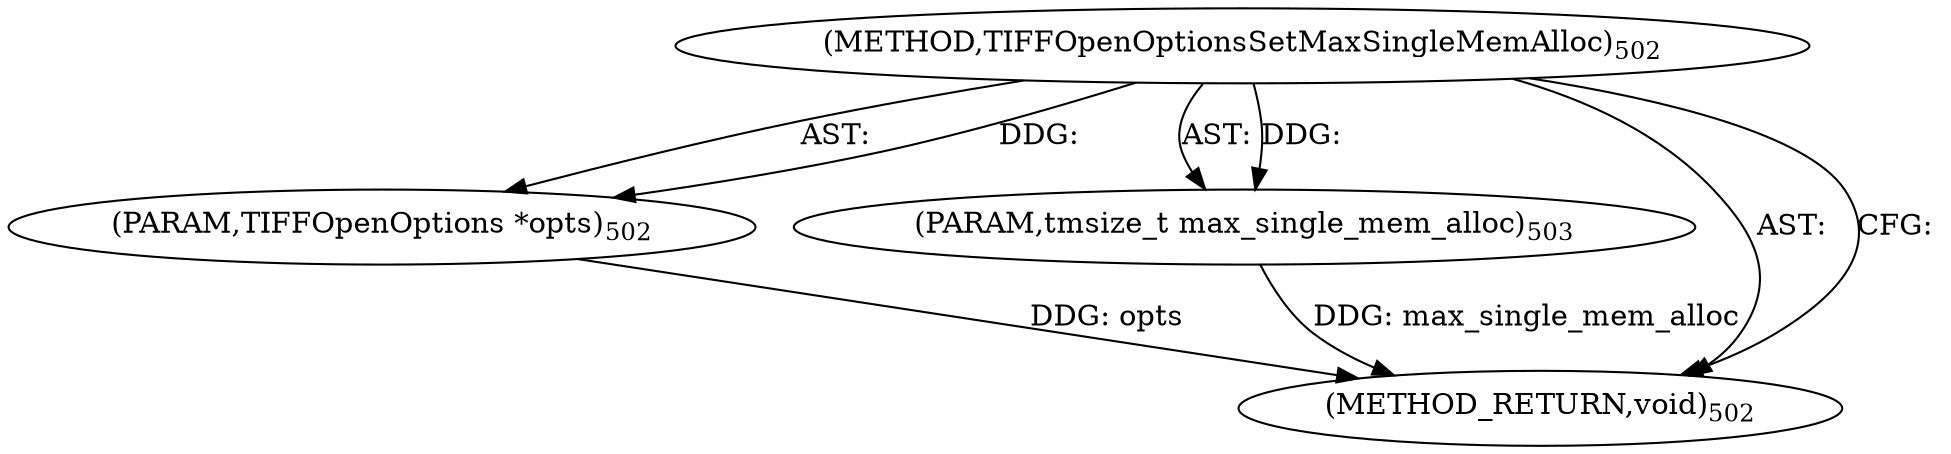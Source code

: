 digraph "TIFFOpenOptionsSetMaxSingleMemAlloc" {  
"9011" [label = <(METHOD,TIFFOpenOptionsSetMaxSingleMemAlloc)<SUB>502</SUB>> ]
"9012" [label = <(PARAM,TIFFOpenOptions *opts)<SUB>502</SUB>> ]
"9013" [label = <(PARAM,tmsize_t max_single_mem_alloc)<SUB>503</SUB>> ]
"9014" [label = <(METHOD_RETURN,void)<SUB>502</SUB>> ]
  "9011" -> "9012"  [ label = "AST: "] 
  "9011" -> "9013"  [ label = "AST: "] 
  "9011" -> "9014"  [ label = "AST: "] 
  "9011" -> "9014"  [ label = "CFG: "] 
  "9012" -> "9014"  [ label = "DDG: opts"] 
  "9013" -> "9014"  [ label = "DDG: max_single_mem_alloc"] 
  "9011" -> "9012"  [ label = "DDG: "] 
  "9011" -> "9013"  [ label = "DDG: "] 
}
